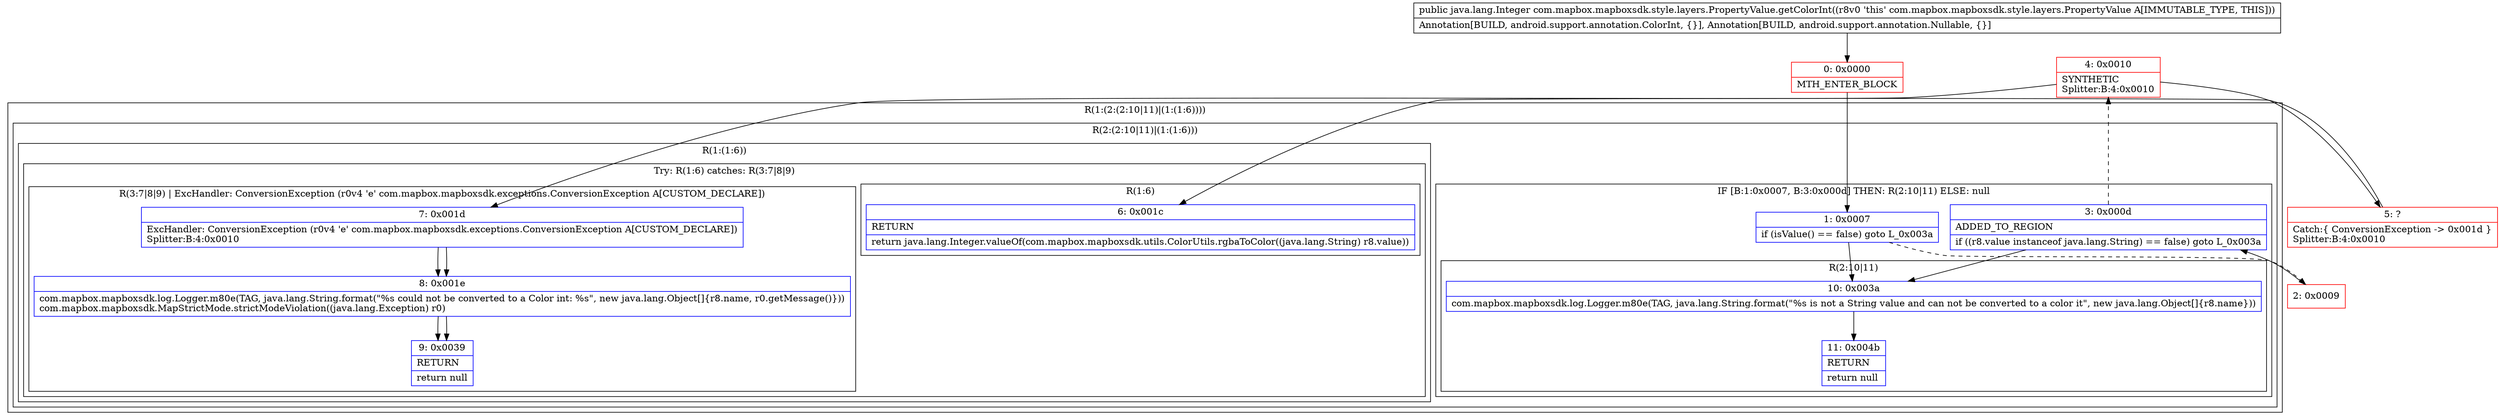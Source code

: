 digraph "CFG forcom.mapbox.mapboxsdk.style.layers.PropertyValue.getColorInt()Ljava\/lang\/Integer;" {
subgraph cluster_Region_450504907 {
label = "R(1:(2:(2:10|11)|(1:(1:6))))";
node [shape=record,color=blue];
subgraph cluster_Region_1704754132 {
label = "R(2:(2:10|11)|(1:(1:6)))";
node [shape=record,color=blue];
subgraph cluster_IfRegion_690902880 {
label = "IF [B:1:0x0007, B:3:0x000d] THEN: R(2:10|11) ELSE: null";
node [shape=record,color=blue];
Node_1 [shape=record,label="{1\:\ 0x0007|if (isValue() == false) goto L_0x003a\l}"];
Node_3 [shape=record,label="{3\:\ 0x000d|ADDED_TO_REGION\l|if ((r8.value instanceof java.lang.String) == false) goto L_0x003a\l}"];
subgraph cluster_Region_117121147 {
label = "R(2:10|11)";
node [shape=record,color=blue];
Node_10 [shape=record,label="{10\:\ 0x003a|com.mapbox.mapboxsdk.log.Logger.m80e(TAG, java.lang.String.format(\"%s is not a String value and can not be converted to a color it\", new java.lang.Object[]\{r8.name\}))\l}"];
Node_11 [shape=record,label="{11\:\ 0x004b|RETURN\l|return null\l}"];
}
}
subgraph cluster_Region_1303174175 {
label = "R(1:(1:6))";
node [shape=record,color=blue];
subgraph cluster_TryCatchRegion_1273515173 {
label = "Try: R(1:6) catches: R(3:7|8|9)";
node [shape=record,color=blue];
subgraph cluster_Region_270960623 {
label = "R(1:6)";
node [shape=record,color=blue];
Node_6 [shape=record,label="{6\:\ 0x001c|RETURN\l|return java.lang.Integer.valueOf(com.mapbox.mapboxsdk.utils.ColorUtils.rgbaToColor((java.lang.String) r8.value))\l}"];
}
subgraph cluster_Region_1333888360 {
label = "R(3:7|8|9) | ExcHandler: ConversionException (r0v4 'e' com.mapbox.mapboxsdk.exceptions.ConversionException A[CUSTOM_DECLARE])\l";
node [shape=record,color=blue];
Node_7 [shape=record,label="{7\:\ 0x001d|ExcHandler: ConversionException (r0v4 'e' com.mapbox.mapboxsdk.exceptions.ConversionException A[CUSTOM_DECLARE])\lSplitter:B:4:0x0010\l}"];
Node_8 [shape=record,label="{8\:\ 0x001e|com.mapbox.mapboxsdk.log.Logger.m80e(TAG, java.lang.String.format(\"%s could not be converted to a Color int: %s\", new java.lang.Object[]\{r8.name, r0.getMessage()\}))\lcom.mapbox.mapboxsdk.MapStrictMode.strictModeViolation((java.lang.Exception) r0)\l}"];
Node_9 [shape=record,label="{9\:\ 0x0039|RETURN\l|return null\l}"];
}
}
}
}
}
subgraph cluster_Region_1333888360 {
label = "R(3:7|8|9) | ExcHandler: ConversionException (r0v4 'e' com.mapbox.mapboxsdk.exceptions.ConversionException A[CUSTOM_DECLARE])\l";
node [shape=record,color=blue];
Node_7 [shape=record,label="{7\:\ 0x001d|ExcHandler: ConversionException (r0v4 'e' com.mapbox.mapboxsdk.exceptions.ConversionException A[CUSTOM_DECLARE])\lSplitter:B:4:0x0010\l}"];
Node_8 [shape=record,label="{8\:\ 0x001e|com.mapbox.mapboxsdk.log.Logger.m80e(TAG, java.lang.String.format(\"%s could not be converted to a Color int: %s\", new java.lang.Object[]\{r8.name, r0.getMessage()\}))\lcom.mapbox.mapboxsdk.MapStrictMode.strictModeViolation((java.lang.Exception) r0)\l}"];
Node_9 [shape=record,label="{9\:\ 0x0039|RETURN\l|return null\l}"];
}
Node_0 [shape=record,color=red,label="{0\:\ 0x0000|MTH_ENTER_BLOCK\l}"];
Node_2 [shape=record,color=red,label="{2\:\ 0x0009}"];
Node_4 [shape=record,color=red,label="{4\:\ 0x0010|SYNTHETIC\lSplitter:B:4:0x0010\l}"];
Node_5 [shape=record,color=red,label="{5\:\ ?|Catch:\{ ConversionException \-\> 0x001d \}\lSplitter:B:4:0x0010\l}"];
MethodNode[shape=record,label="{public java.lang.Integer com.mapbox.mapboxsdk.style.layers.PropertyValue.getColorInt((r8v0 'this' com.mapbox.mapboxsdk.style.layers.PropertyValue A[IMMUTABLE_TYPE, THIS]))  | Annotation[BUILD, android.support.annotation.ColorInt, \{\}], Annotation[BUILD, android.support.annotation.Nullable, \{\}]\l}"];
MethodNode -> Node_0;
Node_1 -> Node_2[style=dashed];
Node_1 -> Node_10;
Node_3 -> Node_4[style=dashed];
Node_3 -> Node_10;
Node_10 -> Node_11;
Node_7 -> Node_8;
Node_8 -> Node_9;
Node_7 -> Node_8;
Node_8 -> Node_9;
Node_0 -> Node_1;
Node_2 -> Node_3;
Node_4 -> Node_5;
Node_4 -> Node_7;
Node_5 -> Node_6;
}

